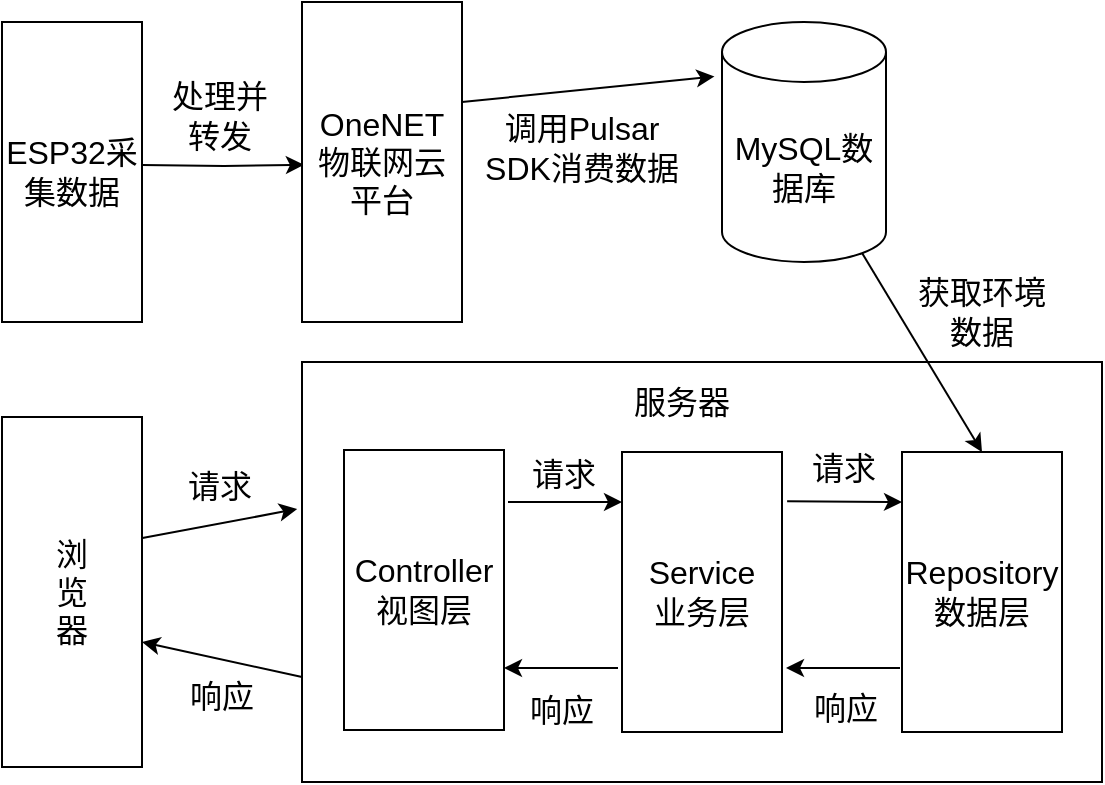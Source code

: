 <mxfile version="27.0.3">
  <diagram name="第 1 页" id="SA2HbHgH1LDJ4RBSIYwH">
    <mxGraphModel dx="1500" dy="826" grid="1" gridSize="10" guides="1" tooltips="1" connect="1" arrows="1" fold="1" page="1" pageScale="1" pageWidth="827" pageHeight="1169" math="0" shadow="0">
      <root>
        <mxCell id="0" />
        <mxCell id="1" parent="0" />
        <mxCell id="_fdpZxqOjVs8OkY07ogd-10" value="" style="rounded=0;whiteSpace=wrap;html=1;" vertex="1" parent="1">
          <mxGeometry x="300" y="550" width="400" height="210" as="geometry" />
        </mxCell>
        <mxCell id="_fdpZxqOjVs8OkY07ogd-6" value="" style="edgeStyle=orthogonalEdgeStyle;rounded=0;orthogonalLoop=1;jettySize=auto;html=1;exitX=1;exitY=0.25;exitDx=0;exitDy=0;entryX=0.012;entryY=0.296;entryDx=0;entryDy=0;entryPerimeter=0;" edge="1" parent="1">
          <mxGeometry relative="1" as="geometry">
            <mxPoint x="220" y="451.5" as="sourcePoint" />
            <mxPoint x="300.96" y="451.36" as="targetPoint" />
          </mxGeometry>
        </mxCell>
        <mxCell id="_fdpZxqOjVs8OkY07ogd-1" value="&lt;font style=&quot;font-size: 16px;&quot;&gt;ESP32采集数据&lt;/font&gt;" style="rounded=0;whiteSpace=wrap;html=1;" vertex="1" parent="1">
          <mxGeometry x="150" y="380" width="70" height="150" as="geometry" />
        </mxCell>
        <mxCell id="_fdpZxqOjVs8OkY07ogd-4" value="&lt;font style=&quot;font-size: 16px;&quot;&gt;OneNET物联网云平台&lt;/font&gt;" style="rounded=0;whiteSpace=wrap;html=1;" vertex="1" parent="1">
          <mxGeometry x="300" y="370" width="80" height="160" as="geometry" />
        </mxCell>
        <mxCell id="_fdpZxqOjVs8OkY07ogd-7" value="" style="endArrow=classic;html=1;rounded=0;entryX=-0.046;entryY=0.227;entryDx=0;entryDy=0;entryPerimeter=0;" edge="1" parent="1" target="_fdpZxqOjVs8OkY07ogd-15">
          <mxGeometry width="50" height="50" relative="1" as="geometry">
            <mxPoint x="380" y="420" as="sourcePoint" />
            <mxPoint x="490" y="400" as="targetPoint" />
          </mxGeometry>
        </mxCell>
        <mxCell id="_fdpZxqOjVs8OkY07ogd-8" value="&lt;font style=&quot;font-size: 16px;&quot;&gt;Controller&lt;/font&gt;&lt;div&gt;&lt;span style=&quot;font-size: 16px;&quot;&gt;视图层&lt;/span&gt;&lt;/div&gt;" style="rounded=0;whiteSpace=wrap;html=1;" vertex="1" parent="1">
          <mxGeometry x="321" y="594" width="80" height="140" as="geometry" />
        </mxCell>
        <mxCell id="_fdpZxqOjVs8OkY07ogd-9" value="&lt;font style=&quot;font-size: 16px;&quot;&gt;浏&lt;/font&gt;&lt;div&gt;&lt;font style=&quot;font-size: 16px;&quot;&gt;览&lt;/font&gt;&lt;/div&gt;&lt;div&gt;&lt;font style=&quot;font-size: 16px;&quot;&gt;器&lt;/font&gt;&lt;/div&gt;" style="rounded=0;whiteSpace=wrap;html=1;" vertex="1" parent="1">
          <mxGeometry x="150" y="577.5" width="70" height="175" as="geometry" />
        </mxCell>
        <mxCell id="_fdpZxqOjVs8OkY07ogd-12" value="&lt;font style=&quot;font-size: 16px;&quot;&gt;服务器&lt;/font&gt;" style="text;html=1;align=center;verticalAlign=middle;whiteSpace=wrap;rounded=0;" vertex="1" parent="1">
          <mxGeometry x="460" y="555" width="60" height="30" as="geometry" />
        </mxCell>
        <mxCell id="_fdpZxqOjVs8OkY07ogd-13" value="&lt;span style=&quot;font-size: 16px;&quot;&gt;Service&lt;/span&gt;&lt;div&gt;&lt;span style=&quot;font-size: 16px;&quot;&gt;业务层&lt;/span&gt;&lt;/div&gt;" style="rounded=0;whiteSpace=wrap;html=1;" vertex="1" parent="1">
          <mxGeometry x="460" y="595" width="80" height="140" as="geometry" />
        </mxCell>
        <mxCell id="_fdpZxqOjVs8OkY07ogd-14" value="&lt;font style=&quot;font-size: 16px;&quot;&gt;Repository&lt;/font&gt;&lt;div&gt;&lt;font style=&quot;font-size: 16px;&quot;&gt;数据层&lt;/font&gt;&lt;/div&gt;" style="rounded=0;whiteSpace=wrap;html=1;" vertex="1" parent="1">
          <mxGeometry x="600" y="595" width="80" height="140" as="geometry" />
        </mxCell>
        <mxCell id="_fdpZxqOjVs8OkY07ogd-15" value="&lt;font style=&quot;font-size: 16px;&quot;&gt;MySQL数据库&lt;/font&gt;" style="shape=cylinder3;whiteSpace=wrap;html=1;boundedLbl=1;backgroundOutline=1;size=15;" vertex="1" parent="1">
          <mxGeometry x="510" y="380" width="82" height="120" as="geometry" />
        </mxCell>
        <mxCell id="_fdpZxqOjVs8OkY07ogd-17" value="" style="endArrow=classic;html=1;rounded=0;exitX=0.855;exitY=1;exitDx=0;exitDy=-4.35;exitPerimeter=0;entryX=0.5;entryY=0;entryDx=0;entryDy=0;" edge="1" parent="1" source="_fdpZxqOjVs8OkY07ogd-15" target="_fdpZxqOjVs8OkY07ogd-14">
          <mxGeometry width="50" height="50" relative="1" as="geometry">
            <mxPoint x="580" y="530" as="sourcePoint" />
            <mxPoint x="670" y="595" as="targetPoint" />
          </mxGeometry>
        </mxCell>
        <mxCell id="_fdpZxqOjVs8OkY07ogd-18" value="" style="endArrow=classic;html=1;rounded=0;entryX=1.007;entryY=0.176;entryDx=0;entryDy=0;entryPerimeter=0;exitX=1.007;exitY=0.176;exitDx=0;exitDy=0;exitPerimeter=0;" edge="1" parent="1">
          <mxGeometry width="50" height="50" relative="1" as="geometry">
            <mxPoint x="542.56" y="619.64" as="sourcePoint" />
            <mxPoint x="600" y="620" as="targetPoint" />
          </mxGeometry>
        </mxCell>
        <mxCell id="_fdpZxqOjVs8OkY07ogd-19" value="" style="endArrow=classic;html=1;rounded=0;entryX=1.007;entryY=0.176;entryDx=0;entryDy=0;entryPerimeter=0;" edge="1" parent="1">
          <mxGeometry width="50" height="50" relative="1" as="geometry">
            <mxPoint x="458" y="703" as="sourcePoint" />
            <mxPoint x="401" y="703" as="targetPoint" />
          </mxGeometry>
        </mxCell>
        <mxCell id="_fdpZxqOjVs8OkY07ogd-20" value="" style="endArrow=classic;html=1;rounded=0;entryX=1.007;entryY=0.176;entryDx=0;entryDy=0;entryPerimeter=0;" edge="1" parent="1">
          <mxGeometry width="50" height="50" relative="1" as="geometry">
            <mxPoint x="403" y="620" as="sourcePoint" />
            <mxPoint x="460" y="620" as="targetPoint" />
          </mxGeometry>
        </mxCell>
        <mxCell id="_fdpZxqOjVs8OkY07ogd-22" value="" style="endArrow=classic;html=1;rounded=0;entryX=1.007;entryY=0.176;entryDx=0;entryDy=0;entryPerimeter=0;" edge="1" parent="1">
          <mxGeometry width="50" height="50" relative="1" as="geometry">
            <mxPoint x="599" y="703" as="sourcePoint" />
            <mxPoint x="542" y="703" as="targetPoint" />
          </mxGeometry>
        </mxCell>
        <mxCell id="_fdpZxqOjVs8OkY07ogd-23" value="" style="endArrow=classic;html=1;rounded=0;entryX=-0.006;entryY=0.35;entryDx=0;entryDy=0;entryPerimeter=0;exitX=1.003;exitY=0.346;exitDx=0;exitDy=0;exitPerimeter=0;" edge="1" parent="1" source="_fdpZxqOjVs8OkY07ogd-9" target="_fdpZxqOjVs8OkY07ogd-10">
          <mxGeometry width="50" height="50" relative="1" as="geometry">
            <mxPoint x="230" y="620" as="sourcePoint" />
            <mxPoint x="287" y="620" as="targetPoint" />
          </mxGeometry>
        </mxCell>
        <mxCell id="_fdpZxqOjVs8OkY07ogd-24" value="" style="endArrow=classic;html=1;rounded=0;entryX=1.007;entryY=0.176;entryDx=0;entryDy=0;entryPerimeter=0;exitX=0;exitY=0.75;exitDx=0;exitDy=0;" edge="1" parent="1" source="_fdpZxqOjVs8OkY07ogd-10">
          <mxGeometry width="50" height="50" relative="1" as="geometry">
            <mxPoint x="277" y="690" as="sourcePoint" />
            <mxPoint x="220" y="690" as="targetPoint" />
          </mxGeometry>
        </mxCell>
        <mxCell id="_fdpZxqOjVs8OkY07ogd-25" value="&lt;font style=&quot;font-size: 16px;&quot;&gt;处理并转发&lt;/font&gt;" style="text;html=1;align=center;verticalAlign=middle;whiteSpace=wrap;rounded=0;" vertex="1" parent="1">
          <mxGeometry x="229" y="399" width="60" height="56" as="geometry" />
        </mxCell>
        <mxCell id="_fdpZxqOjVs8OkY07ogd-26" value="&lt;font style=&quot;font-size: 16px;&quot;&gt;调用Pulsar SDK消费数据&lt;/font&gt;" style="text;html=1;align=center;verticalAlign=middle;whiteSpace=wrap;rounded=0;" vertex="1" parent="1">
          <mxGeometry x="390" y="385" width="100" height="115" as="geometry" />
        </mxCell>
        <mxCell id="_fdpZxqOjVs8OkY07ogd-28" value="&lt;font style=&quot;font-size: 16px;&quot;&gt;获取环境数据&lt;/font&gt;" style="text;html=1;align=center;verticalAlign=middle;whiteSpace=wrap;rounded=0;" vertex="1" parent="1">
          <mxGeometry x="600" y="490" width="80" height="70" as="geometry" />
        </mxCell>
        <mxCell id="_fdpZxqOjVs8OkY07ogd-31" value="&lt;span style=&quot;font-size: 16px;&quot;&gt;请求&lt;/span&gt;" style="text;html=1;align=center;verticalAlign=middle;whiteSpace=wrap;rounded=0;" vertex="1" parent="1">
          <mxGeometry x="531" y="588" width="80" height="30" as="geometry" />
        </mxCell>
        <mxCell id="_fdpZxqOjVs8OkY07ogd-37" value="&lt;span style=&quot;font-size: 16px;&quot;&gt;请求&lt;/span&gt;" style="text;html=1;align=center;verticalAlign=middle;whiteSpace=wrap;rounded=0;" vertex="1" parent="1">
          <mxGeometry x="391" y="590.5" width="80" height="30" as="geometry" />
        </mxCell>
        <mxCell id="_fdpZxqOjVs8OkY07ogd-38" value="&lt;span style=&quot;font-size: 16px;&quot;&gt;请求&lt;/span&gt;" style="text;html=1;align=center;verticalAlign=middle;whiteSpace=wrap;rounded=0;" vertex="1" parent="1">
          <mxGeometry x="219" y="597" width="80" height="30" as="geometry" />
        </mxCell>
        <mxCell id="_fdpZxqOjVs8OkY07ogd-39" value="&lt;span style=&quot;font-size: 16px;&quot;&gt;响应&lt;/span&gt;" style="text;html=1;align=center;verticalAlign=middle;whiteSpace=wrap;rounded=0;" vertex="1" parent="1">
          <mxGeometry x="220" y="702" width="80" height="30" as="geometry" />
        </mxCell>
        <mxCell id="_fdpZxqOjVs8OkY07ogd-40" value="&lt;span style=&quot;font-size: 16px;&quot;&gt;响应&lt;/span&gt;" style="text;html=1;align=center;verticalAlign=middle;whiteSpace=wrap;rounded=0;" vertex="1" parent="1">
          <mxGeometry x="390" y="709" width="80" height="30" as="geometry" />
        </mxCell>
        <mxCell id="_fdpZxqOjVs8OkY07ogd-41" value="&lt;span style=&quot;font-size: 16px;&quot;&gt;响应&lt;/span&gt;" style="text;html=1;align=center;verticalAlign=middle;whiteSpace=wrap;rounded=0;" vertex="1" parent="1">
          <mxGeometry x="532" y="708" width="80" height="30" as="geometry" />
        </mxCell>
      </root>
    </mxGraphModel>
  </diagram>
</mxfile>
